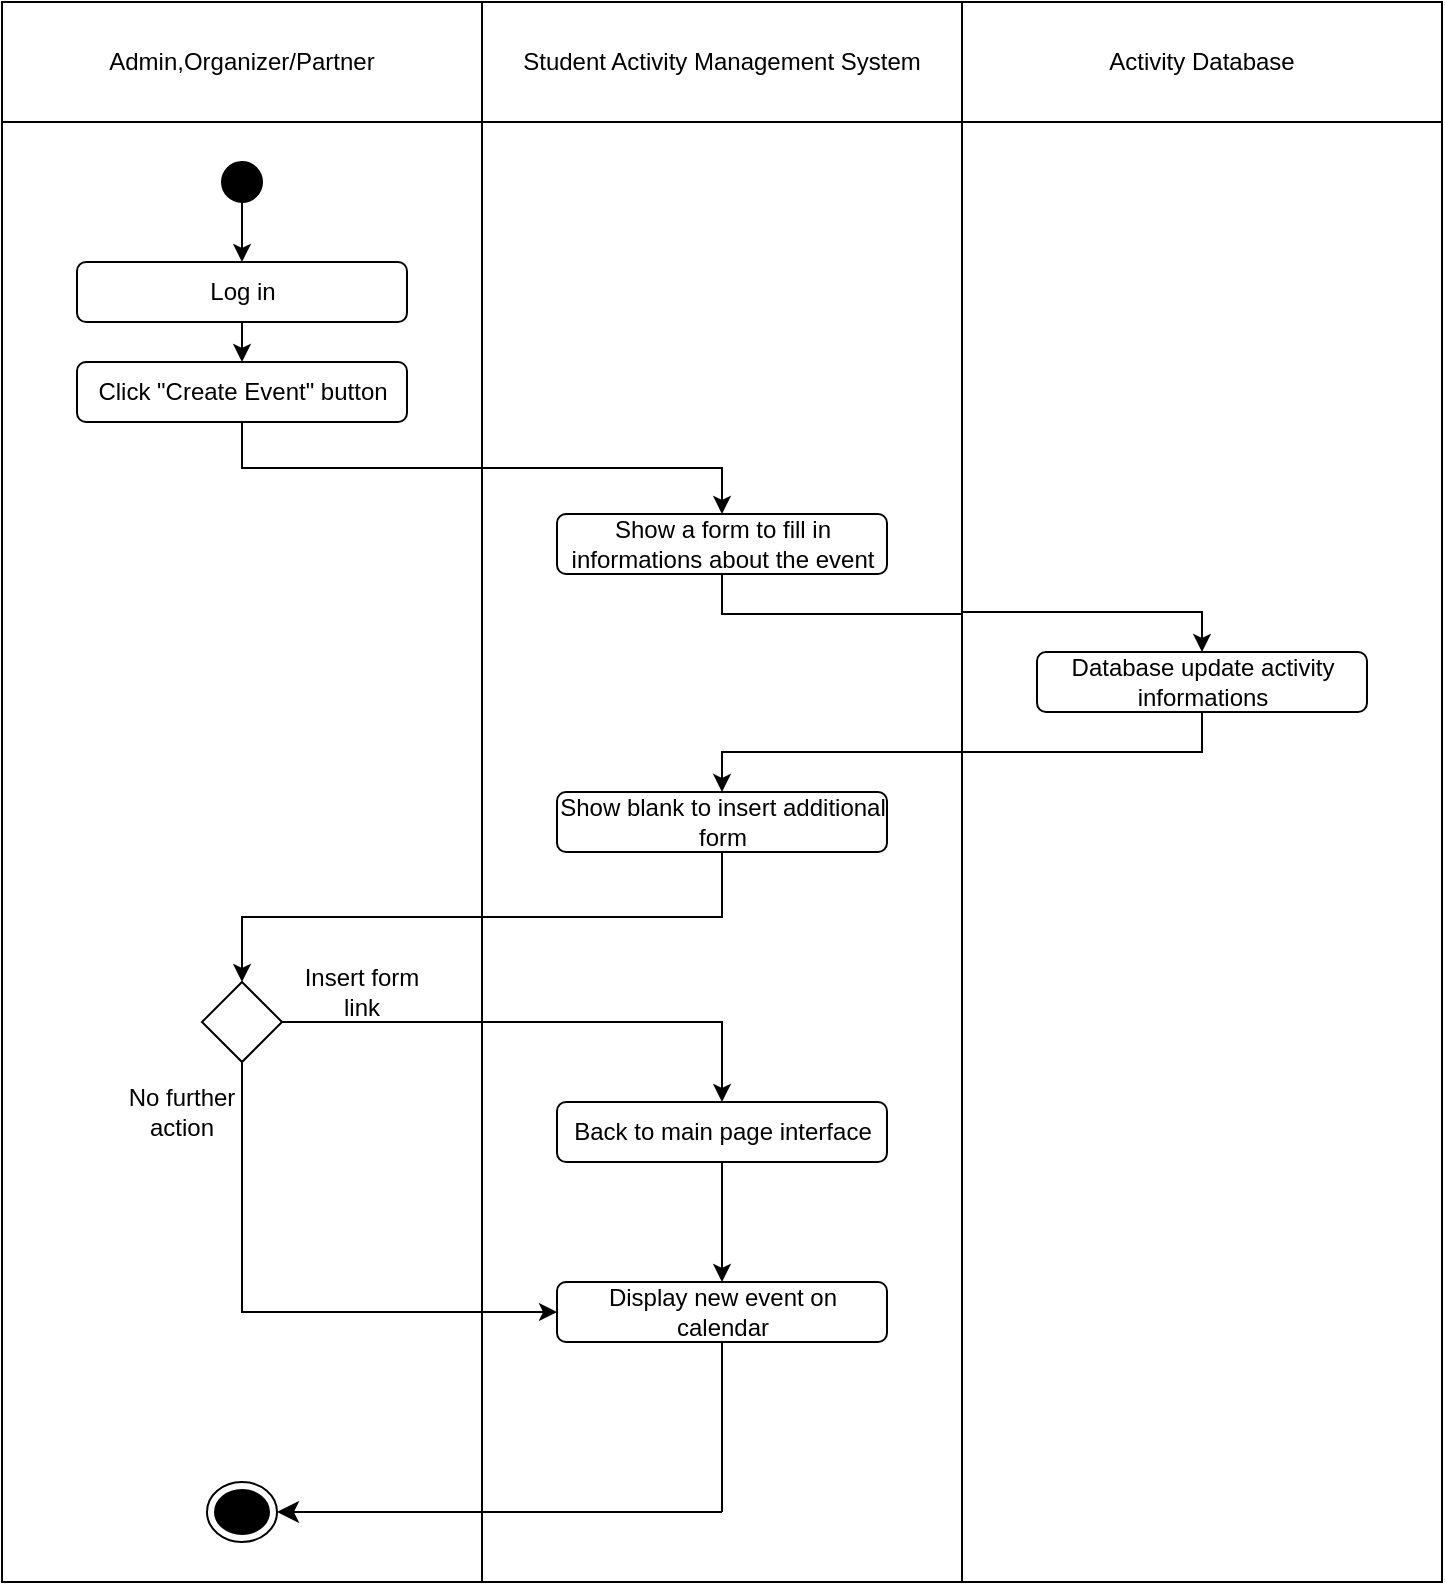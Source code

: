 <mxfile version="22.1.3" type="github">
  <diagram name="Page-1" id="NfANKXbEFXDAOwb04DQ3">
    <mxGraphModel dx="1290" dy="624" grid="1" gridSize="10" guides="1" tooltips="1" connect="1" arrows="1" fold="1" page="1" pageScale="1" pageWidth="850" pageHeight="1100" math="0" shadow="0">
      <root>
        <mxCell id="0" />
        <mxCell id="1" parent="0" />
        <mxCell id="dCUgB3aLUp0EkMlbkihi-1" value="Admin,Organizer/Partner" style="html=1;whiteSpace=wrap;movable=1;resizable=1;rotatable=1;deletable=1;editable=1;locked=0;connectable=1;" parent="1" vertex="1">
          <mxGeometry x="40" y="80" width="240" height="60" as="geometry" />
        </mxCell>
        <mxCell id="dCUgB3aLUp0EkMlbkihi-2" value="Student Activity Management System" style="html=1;whiteSpace=wrap;movable=1;resizable=1;rotatable=1;deletable=1;editable=1;locked=0;connectable=1;" parent="1" vertex="1">
          <mxGeometry x="280" y="80" width="240" height="60" as="geometry" />
        </mxCell>
        <mxCell id="dCUgB3aLUp0EkMlbkihi-3" value="Activity Database" style="html=1;whiteSpace=wrap;movable=1;resizable=1;rotatable=1;deletable=1;editable=1;locked=0;connectable=1;" parent="1" vertex="1">
          <mxGeometry x="520" y="80" width="240" height="60" as="geometry" />
        </mxCell>
        <mxCell id="dCUgB3aLUp0EkMlbkihi-4" value="" style="html=1;whiteSpace=wrap;movable=1;resizable=1;rotatable=1;deletable=1;editable=1;locked=0;connectable=1;" parent="1" vertex="1">
          <mxGeometry x="40" y="140" width="240" height="730" as="geometry" />
        </mxCell>
        <mxCell id="dCUgB3aLUp0EkMlbkihi-5" value="" style="html=1;whiteSpace=wrap;movable=1;resizable=1;rotatable=1;deletable=1;editable=1;locked=0;connectable=1;" parent="1" vertex="1">
          <mxGeometry x="280" y="140" width="240" height="730" as="geometry" />
        </mxCell>
        <mxCell id="dCUgB3aLUp0EkMlbkihi-6" value="" style="html=1;whiteSpace=wrap;movable=1;resizable=1;rotatable=1;deletable=1;editable=1;locked=0;connectable=1;" parent="1" vertex="1">
          <mxGeometry x="520" y="140" width="240" height="730" as="geometry" />
        </mxCell>
        <mxCell id="dCUgB3aLUp0EkMlbkihi-10" value="" style="ellipse;whiteSpace=wrap;html=1;aspect=fixed;fillColor=#000000;" parent="1" vertex="1">
          <mxGeometry x="150" y="160" width="20" height="20" as="geometry" />
        </mxCell>
        <mxCell id="dCUgB3aLUp0EkMlbkihi-11" value="" style="endArrow=classic;html=1;rounded=0;exitX=0.5;exitY=1;exitDx=0;exitDy=0;" parent="1" source="dCUgB3aLUp0EkMlbkihi-10" edge="1">
          <mxGeometry width="50" height="50" relative="1" as="geometry">
            <mxPoint x="170" y="330" as="sourcePoint" />
            <mxPoint x="160" y="210" as="targetPoint" />
          </mxGeometry>
        </mxCell>
        <mxCell id="dCUgB3aLUp0EkMlbkihi-18" style="edgeStyle=orthogonalEdgeStyle;rounded=0;orthogonalLoop=1;jettySize=auto;html=1;exitX=0.5;exitY=1;exitDx=0;exitDy=0;entryX=0.5;entryY=0;entryDx=0;entryDy=0;" parent="1" source="dCUgB3aLUp0EkMlbkihi-12" target="dCUgB3aLUp0EkMlbkihi-13" edge="1">
          <mxGeometry relative="1" as="geometry" />
        </mxCell>
        <mxCell id="dCUgB3aLUp0EkMlbkihi-12" value="Log in" style="rounded=1;whiteSpace=wrap;html=1;" parent="1" vertex="1">
          <mxGeometry x="77.5" y="210" width="165" height="30" as="geometry" />
        </mxCell>
        <mxCell id="dCUgB3aLUp0EkMlbkihi-21" style="edgeStyle=orthogonalEdgeStyle;rounded=0;orthogonalLoop=1;jettySize=auto;html=1;exitX=0.5;exitY=1;exitDx=0;exitDy=0;entryX=0.5;entryY=0;entryDx=0;entryDy=0;" parent="1" source="dCUgB3aLUp0EkMlbkihi-13" target="dCUgB3aLUp0EkMlbkihi-14" edge="1">
          <mxGeometry relative="1" as="geometry" />
        </mxCell>
        <mxCell id="dCUgB3aLUp0EkMlbkihi-13" value="Click &quot;Create Event&quot; button" style="rounded=1;whiteSpace=wrap;html=1;" parent="1" vertex="1">
          <mxGeometry x="77.5" y="260" width="165" height="30" as="geometry" />
        </mxCell>
        <mxCell id="dCUgB3aLUp0EkMlbkihi-22" style="edgeStyle=orthogonalEdgeStyle;rounded=0;orthogonalLoop=1;jettySize=auto;html=1;exitX=0.5;exitY=1;exitDx=0;exitDy=0;entryX=0.5;entryY=0;entryDx=0;entryDy=0;" parent="1" source="dCUgB3aLUp0EkMlbkihi-14" target="dCUgB3aLUp0EkMlbkihi-15" edge="1">
          <mxGeometry relative="1" as="geometry" />
        </mxCell>
        <mxCell id="dCUgB3aLUp0EkMlbkihi-14" value="Show a form to fill in informations about the event" style="rounded=1;whiteSpace=wrap;html=1;" parent="1" vertex="1">
          <mxGeometry x="317.5" y="336" width="165" height="30" as="geometry" />
        </mxCell>
        <mxCell id="dCUgB3aLUp0EkMlbkihi-23" style="edgeStyle=orthogonalEdgeStyle;rounded=0;orthogonalLoop=1;jettySize=auto;html=1;exitX=0.5;exitY=1;exitDx=0;exitDy=0;entryX=0.5;entryY=0;entryDx=0;entryDy=0;" parent="1" source="dCUgB3aLUp0EkMlbkihi-15" target="dCUgB3aLUp0EkMlbkihi-16" edge="1">
          <mxGeometry relative="1" as="geometry" />
        </mxCell>
        <mxCell id="dCUgB3aLUp0EkMlbkihi-15" value="Database update activity informations" style="rounded=1;whiteSpace=wrap;html=1;" parent="1" vertex="1">
          <mxGeometry x="557.5" y="405" width="165" height="30" as="geometry" />
        </mxCell>
        <mxCell id="dCUgB3aLUp0EkMlbkihi-25" style="edgeStyle=orthogonalEdgeStyle;rounded=0;orthogonalLoop=1;jettySize=auto;html=1;exitX=0.5;exitY=1;exitDx=0;exitDy=0;entryX=0.5;entryY=0;entryDx=0;entryDy=0;" parent="1" source="dCUgB3aLUp0EkMlbkihi-16" target="dCUgB3aLUp0EkMlbkihi-17" edge="1">
          <mxGeometry relative="1" as="geometry" />
        </mxCell>
        <mxCell id="dCUgB3aLUp0EkMlbkihi-16" value="Show blank to insert additional form" style="rounded=1;whiteSpace=wrap;html=1;" parent="1" vertex="1">
          <mxGeometry x="317.5" y="475" width="165" height="30" as="geometry" />
        </mxCell>
        <mxCell id="dCUgB3aLUp0EkMlbkihi-26" style="edgeStyle=orthogonalEdgeStyle;rounded=0;orthogonalLoop=1;jettySize=auto;html=1;exitX=1;exitY=0.5;exitDx=0;exitDy=0;entryX=0.5;entryY=0;entryDx=0;entryDy=0;" parent="1" source="dCUgB3aLUp0EkMlbkihi-17" target="dCUgB3aLUp0EkMlbkihi-24" edge="1">
          <mxGeometry relative="1" as="geometry" />
        </mxCell>
        <mxCell id="dCUgB3aLUp0EkMlbkihi-34" style="edgeStyle=orthogonalEdgeStyle;rounded=0;orthogonalLoop=1;jettySize=auto;html=1;exitX=0.5;exitY=1;exitDx=0;exitDy=0;entryX=0;entryY=0.5;entryDx=0;entryDy=0;" parent="1" source="dCUgB3aLUp0EkMlbkihi-17" target="dCUgB3aLUp0EkMlbkihi-33" edge="1">
          <mxGeometry relative="1" as="geometry">
            <mxPoint x="-30" y="620" as="targetPoint" />
          </mxGeometry>
        </mxCell>
        <mxCell id="dCUgB3aLUp0EkMlbkihi-17" value="" style="rhombus;whiteSpace=wrap;html=1;" parent="1" vertex="1">
          <mxGeometry x="140" y="570" width="40" height="40" as="geometry" />
        </mxCell>
        <mxCell id="dCUgB3aLUp0EkMlbkihi-35" style="edgeStyle=orthogonalEdgeStyle;rounded=0;orthogonalLoop=1;jettySize=auto;html=1;exitX=0.5;exitY=1;exitDx=0;exitDy=0;entryX=0.5;entryY=0;entryDx=0;entryDy=0;" parent="1" source="dCUgB3aLUp0EkMlbkihi-24" target="dCUgB3aLUp0EkMlbkihi-33" edge="1">
          <mxGeometry relative="1" as="geometry" />
        </mxCell>
        <mxCell id="dCUgB3aLUp0EkMlbkihi-24" value="Back to main page interface" style="rounded=1;whiteSpace=wrap;html=1;" parent="1" vertex="1">
          <mxGeometry x="317.5" y="630" width="165" height="30" as="geometry" />
        </mxCell>
        <mxCell id="dCUgB3aLUp0EkMlbkihi-28" value="" style="ellipse;html=1;shape=endState;fillColor=#000000;strokeColor=#000;" parent="1" vertex="1">
          <mxGeometry x="142.5" y="820" width="35" height="30" as="geometry" />
        </mxCell>
        <mxCell id="dCUgB3aLUp0EkMlbkihi-31" value="Insert form link" style="text;html=1;strokeColor=none;fillColor=none;align=center;verticalAlign=middle;whiteSpace=wrap;rounded=0;" parent="1" vertex="1">
          <mxGeometry x="180" y="560" width="80" height="30" as="geometry" />
        </mxCell>
        <mxCell id="dCUgB3aLUp0EkMlbkihi-32" value="No further action" style="text;html=1;strokeColor=none;fillColor=none;align=center;verticalAlign=middle;whiteSpace=wrap;rounded=0;" parent="1" vertex="1">
          <mxGeometry x="90" y="620" width="80" height="30" as="geometry" />
        </mxCell>
        <mxCell id="dCUgB3aLUp0EkMlbkihi-33" value="Display new event on calendar" style="rounded=1;whiteSpace=wrap;html=1;" parent="1" vertex="1">
          <mxGeometry x="317.5" y="720" width="165" height="30" as="geometry" />
        </mxCell>
        <mxCell id="CNan1BPdTwJGC_Sgi3b9-4" value="" style="endArrow=none;html=1;rounded=0;fontSize=12;startSize=8;endSize=8;curved=1;entryX=0.5;entryY=1;entryDx=0;entryDy=0;" edge="1" parent="1" target="dCUgB3aLUp0EkMlbkihi-33">
          <mxGeometry width="50" height="50" relative="1" as="geometry">
            <mxPoint x="400" y="835" as="sourcePoint" />
            <mxPoint x="400" y="755" as="targetPoint" />
          </mxGeometry>
        </mxCell>
        <mxCell id="CNan1BPdTwJGC_Sgi3b9-5" value="" style="endArrow=classic;html=1;rounded=0;fontSize=12;startSize=8;endSize=8;curved=1;entryX=1;entryY=0.5;entryDx=0;entryDy=0;" edge="1" parent="1" target="dCUgB3aLUp0EkMlbkihi-28">
          <mxGeometry width="50" height="50" relative="1" as="geometry">
            <mxPoint x="400" y="835" as="sourcePoint" />
            <mxPoint x="520" y="730" as="targetPoint" />
          </mxGeometry>
        </mxCell>
      </root>
    </mxGraphModel>
  </diagram>
</mxfile>
